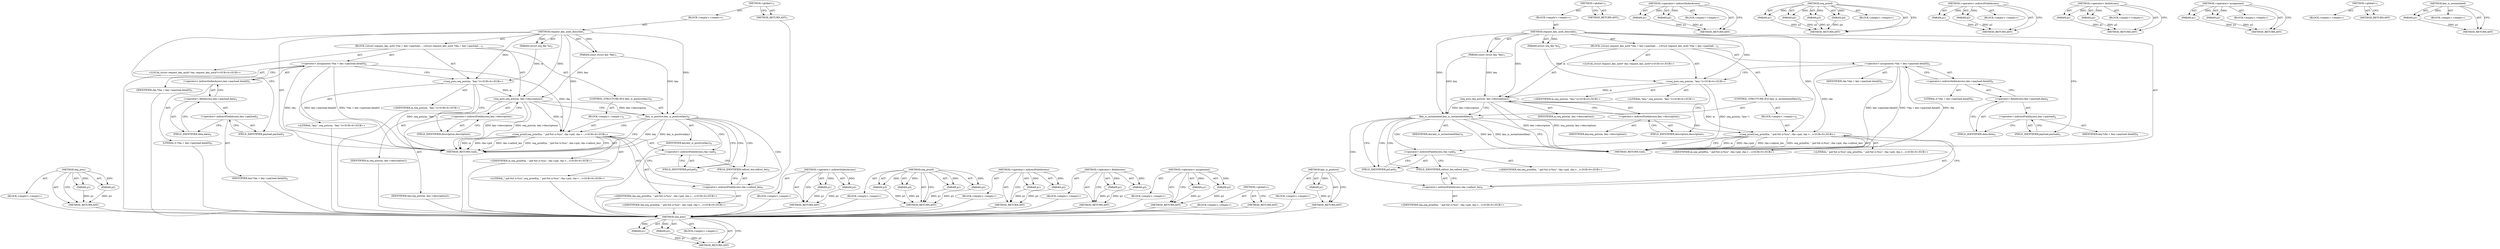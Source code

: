 digraph "key_is_positive" {
vulnerable_90 [label=<(METHOD,seq_puts)>];
vulnerable_91 [label=<(PARAM,p1)>];
vulnerable_92 [label=<(PARAM,p2)>];
vulnerable_93 [label=<(BLOCK,&lt;empty&gt;,&lt;empty&gt;)>];
vulnerable_94 [label=<(METHOD_RETURN,ANY)>];
vulnerable_6 [label=<(METHOD,&lt;global&gt;)<SUB>1</SUB>>];
vulnerable_7 [label=<(BLOCK,&lt;empty&gt;,&lt;empty&gt;)<SUB>1</SUB>>];
vulnerable_8 [label=<(METHOD,request_key_auth_describe)<SUB>1</SUB>>];
vulnerable_9 [label=<(PARAM,const struct key *key)<SUB>1</SUB>>];
vulnerable_10 [label=<(PARAM,struct seq_file *m)<SUB>2</SUB>>];
vulnerable_11 [label=<(BLOCK,{
	struct request_key_auth *rka = key-&gt;payload....,{
	struct request_key_auth *rka = key-&gt;payload....)<SUB>3</SUB>>];
vulnerable_12 [label="<(LOCAL,struct request_key_auth* rka: request_key_auth*)<SUB>4</SUB>>"];
vulnerable_13 [label=<(&lt;operator&gt;.assignment,*rka = key-&gt;payload.data[0])<SUB>4</SUB>>];
vulnerable_14 [label=<(IDENTIFIER,rka,*rka = key-&gt;payload.data[0])<SUB>4</SUB>>];
vulnerable_15 [label=<(&lt;operator&gt;.indirectIndexAccess,key-&gt;payload.data[0])<SUB>4</SUB>>];
vulnerable_16 [label=<(&lt;operator&gt;.fieldAccess,key-&gt;payload.data)<SUB>4</SUB>>];
vulnerable_17 [label=<(&lt;operator&gt;.indirectFieldAccess,key-&gt;payload)<SUB>4</SUB>>];
vulnerable_18 [label=<(IDENTIFIER,key,*rka = key-&gt;payload.data[0])<SUB>4</SUB>>];
vulnerable_19 [label=<(FIELD_IDENTIFIER,payload,payload)<SUB>4</SUB>>];
vulnerable_20 [label=<(FIELD_IDENTIFIER,data,data)<SUB>4</SUB>>];
vulnerable_21 [label=<(LITERAL,0,*rka = key-&gt;payload.data[0])<SUB>4</SUB>>];
vulnerable_22 [label="<(seq_puts,seq_puts(m, &quot;key:&quot;))<SUB>6</SUB>>"];
vulnerable_23 [label="<(IDENTIFIER,m,seq_puts(m, &quot;key:&quot;))<SUB>6</SUB>>"];
vulnerable_24 [label="<(LITERAL,&quot;key:&quot;,seq_puts(m, &quot;key:&quot;))<SUB>6</SUB>>"];
vulnerable_25 [label=<(seq_puts,seq_puts(m, key-&gt;description))<SUB>7</SUB>>];
vulnerable_26 [label=<(IDENTIFIER,m,seq_puts(m, key-&gt;description))<SUB>7</SUB>>];
vulnerable_27 [label=<(&lt;operator&gt;.indirectFieldAccess,key-&gt;description)<SUB>7</SUB>>];
vulnerable_28 [label=<(IDENTIFIER,key,seq_puts(m, key-&gt;description))<SUB>7</SUB>>];
vulnerable_29 [label=<(FIELD_IDENTIFIER,description,description)<SUB>7</SUB>>];
vulnerable_30 [label=<(CONTROL_STRUCTURE,IF,if (key_is_instantiated(key)))<SUB>8</SUB>>];
vulnerable_31 [label=<(key_is_instantiated,key_is_instantiated(key))<SUB>8</SUB>>];
vulnerable_32 [label=<(IDENTIFIER,key,key_is_instantiated(key))<SUB>8</SUB>>];
vulnerable_33 [label=<(BLOCK,&lt;empty&gt;,&lt;empty&gt;)<SUB>9</SUB>>];
vulnerable_34 [label="<(seq_printf,seq_printf(m, &quot; pid:%d ci:%zu&quot;, rka-&gt;pid, rka-&gt;...)<SUB>9</SUB>>"];
vulnerable_35 [label="<(IDENTIFIER,m,seq_printf(m, &quot; pid:%d ci:%zu&quot;, rka-&gt;pid, rka-&gt;...)<SUB>9</SUB>>"];
vulnerable_36 [label="<(LITERAL,&quot; pid:%d ci:%zu&quot;,seq_printf(m, &quot; pid:%d ci:%zu&quot;, rka-&gt;pid, rka-&gt;...)<SUB>9</SUB>>"];
vulnerable_37 [label=<(&lt;operator&gt;.indirectFieldAccess,rka-&gt;pid)<SUB>9</SUB>>];
vulnerable_38 [label="<(IDENTIFIER,rka,seq_printf(m, &quot; pid:%d ci:%zu&quot;, rka-&gt;pid, rka-&gt;...)<SUB>9</SUB>>"];
vulnerable_39 [label=<(FIELD_IDENTIFIER,pid,pid)<SUB>9</SUB>>];
vulnerable_40 [label=<(&lt;operator&gt;.indirectFieldAccess,rka-&gt;callout_len)<SUB>9</SUB>>];
vulnerable_41 [label="<(IDENTIFIER,rka,seq_printf(m, &quot; pid:%d ci:%zu&quot;, rka-&gt;pid, rka-&gt;...)<SUB>9</SUB>>"];
vulnerable_42 [label=<(FIELD_IDENTIFIER,callout_len,callout_len)<SUB>9</SUB>>];
vulnerable_43 [label=<(METHOD_RETURN,void)<SUB>1</SUB>>];
vulnerable_45 [label=<(METHOD_RETURN,ANY)<SUB>1</SUB>>];
vulnerable_75 [label=<(METHOD,&lt;operator&gt;.indirectIndexAccess)>];
vulnerable_76 [label=<(PARAM,p1)>];
vulnerable_77 [label=<(PARAM,p2)>];
vulnerable_78 [label=<(BLOCK,&lt;empty&gt;,&lt;empty&gt;)>];
vulnerable_79 [label=<(METHOD_RETURN,ANY)>];
vulnerable_99 [label=<(METHOD,seq_printf)>];
vulnerable_100 [label=<(PARAM,p1)>];
vulnerable_101 [label=<(PARAM,p2)>];
vulnerable_102 [label=<(PARAM,p3)>];
vulnerable_103 [label=<(PARAM,p4)>];
vulnerable_104 [label=<(BLOCK,&lt;empty&gt;,&lt;empty&gt;)>];
vulnerable_105 [label=<(METHOD_RETURN,ANY)>];
vulnerable_85 [label=<(METHOD,&lt;operator&gt;.indirectFieldAccess)>];
vulnerable_86 [label=<(PARAM,p1)>];
vulnerable_87 [label=<(PARAM,p2)>];
vulnerable_88 [label=<(BLOCK,&lt;empty&gt;,&lt;empty&gt;)>];
vulnerable_89 [label=<(METHOD_RETURN,ANY)>];
vulnerable_80 [label=<(METHOD,&lt;operator&gt;.fieldAccess)>];
vulnerable_81 [label=<(PARAM,p1)>];
vulnerable_82 [label=<(PARAM,p2)>];
vulnerable_83 [label=<(BLOCK,&lt;empty&gt;,&lt;empty&gt;)>];
vulnerable_84 [label=<(METHOD_RETURN,ANY)>];
vulnerable_70 [label=<(METHOD,&lt;operator&gt;.assignment)>];
vulnerable_71 [label=<(PARAM,p1)>];
vulnerable_72 [label=<(PARAM,p2)>];
vulnerable_73 [label=<(BLOCK,&lt;empty&gt;,&lt;empty&gt;)>];
vulnerable_74 [label=<(METHOD_RETURN,ANY)>];
vulnerable_64 [label=<(METHOD,&lt;global&gt;)<SUB>1</SUB>>];
vulnerable_65 [label=<(BLOCK,&lt;empty&gt;,&lt;empty&gt;)>];
vulnerable_66 [label=<(METHOD_RETURN,ANY)>];
vulnerable_95 [label=<(METHOD,key_is_instantiated)>];
vulnerable_96 [label=<(PARAM,p1)>];
vulnerable_97 [label=<(BLOCK,&lt;empty&gt;,&lt;empty&gt;)>];
vulnerable_98 [label=<(METHOD_RETURN,ANY)>];
fixed_90 [label=<(METHOD,seq_puts)>];
fixed_91 [label=<(PARAM,p1)>];
fixed_92 [label=<(PARAM,p2)>];
fixed_93 [label=<(BLOCK,&lt;empty&gt;,&lt;empty&gt;)>];
fixed_94 [label=<(METHOD_RETURN,ANY)>];
fixed_6 [label=<(METHOD,&lt;global&gt;)<SUB>1</SUB>>];
fixed_7 [label=<(BLOCK,&lt;empty&gt;,&lt;empty&gt;)<SUB>1</SUB>>];
fixed_8 [label=<(METHOD,request_key_auth_describe)<SUB>1</SUB>>];
fixed_9 [label=<(PARAM,const struct key *key)<SUB>1</SUB>>];
fixed_10 [label=<(PARAM,struct seq_file *m)<SUB>2</SUB>>];
fixed_11 [label=<(BLOCK,{
	struct request_key_auth *rka = key-&gt;payload....,{
	struct request_key_auth *rka = key-&gt;payload....)<SUB>3</SUB>>];
fixed_12 [label="<(LOCAL,struct request_key_auth* rka: request_key_auth*)<SUB>4</SUB>>"];
fixed_13 [label=<(&lt;operator&gt;.assignment,*rka = key-&gt;payload.data[0])<SUB>4</SUB>>];
fixed_14 [label=<(IDENTIFIER,rka,*rka = key-&gt;payload.data[0])<SUB>4</SUB>>];
fixed_15 [label=<(&lt;operator&gt;.indirectIndexAccess,key-&gt;payload.data[0])<SUB>4</SUB>>];
fixed_16 [label=<(&lt;operator&gt;.fieldAccess,key-&gt;payload.data)<SUB>4</SUB>>];
fixed_17 [label=<(&lt;operator&gt;.indirectFieldAccess,key-&gt;payload)<SUB>4</SUB>>];
fixed_18 [label=<(IDENTIFIER,key,*rka = key-&gt;payload.data[0])<SUB>4</SUB>>];
fixed_19 [label=<(FIELD_IDENTIFIER,payload,payload)<SUB>4</SUB>>];
fixed_20 [label=<(FIELD_IDENTIFIER,data,data)<SUB>4</SUB>>];
fixed_21 [label=<(LITERAL,0,*rka = key-&gt;payload.data[0])<SUB>4</SUB>>];
fixed_22 [label="<(seq_puts,seq_puts(m, &quot;key:&quot;))<SUB>6</SUB>>"];
fixed_23 [label="<(IDENTIFIER,m,seq_puts(m, &quot;key:&quot;))<SUB>6</SUB>>"];
fixed_24 [label="<(LITERAL,&quot;key:&quot;,seq_puts(m, &quot;key:&quot;))<SUB>6</SUB>>"];
fixed_25 [label=<(seq_puts,seq_puts(m, key-&gt;description))<SUB>7</SUB>>];
fixed_26 [label=<(IDENTIFIER,m,seq_puts(m, key-&gt;description))<SUB>7</SUB>>];
fixed_27 [label=<(&lt;operator&gt;.indirectFieldAccess,key-&gt;description)<SUB>7</SUB>>];
fixed_28 [label=<(IDENTIFIER,key,seq_puts(m, key-&gt;description))<SUB>7</SUB>>];
fixed_29 [label=<(FIELD_IDENTIFIER,description,description)<SUB>7</SUB>>];
fixed_30 [label=<(CONTROL_STRUCTURE,IF,if (key_is_positive(key)))<SUB>8</SUB>>];
fixed_31 [label=<(key_is_positive,key_is_positive(key))<SUB>8</SUB>>];
fixed_32 [label=<(IDENTIFIER,key,key_is_positive(key))<SUB>8</SUB>>];
fixed_33 [label=<(BLOCK,&lt;empty&gt;,&lt;empty&gt;)<SUB>9</SUB>>];
fixed_34 [label="<(seq_printf,seq_printf(m, &quot; pid:%d ci:%zu&quot;, rka-&gt;pid, rka-&gt;...)<SUB>9</SUB>>"];
fixed_35 [label="<(IDENTIFIER,m,seq_printf(m, &quot; pid:%d ci:%zu&quot;, rka-&gt;pid, rka-&gt;...)<SUB>9</SUB>>"];
fixed_36 [label="<(LITERAL,&quot; pid:%d ci:%zu&quot;,seq_printf(m, &quot; pid:%d ci:%zu&quot;, rka-&gt;pid, rka-&gt;...)<SUB>9</SUB>>"];
fixed_37 [label=<(&lt;operator&gt;.indirectFieldAccess,rka-&gt;pid)<SUB>9</SUB>>];
fixed_38 [label="<(IDENTIFIER,rka,seq_printf(m, &quot; pid:%d ci:%zu&quot;, rka-&gt;pid, rka-&gt;...)<SUB>9</SUB>>"];
fixed_39 [label=<(FIELD_IDENTIFIER,pid,pid)<SUB>9</SUB>>];
fixed_40 [label=<(&lt;operator&gt;.indirectFieldAccess,rka-&gt;callout_len)<SUB>9</SUB>>];
fixed_41 [label="<(IDENTIFIER,rka,seq_printf(m, &quot; pid:%d ci:%zu&quot;, rka-&gt;pid, rka-&gt;...)<SUB>9</SUB>>"];
fixed_42 [label=<(FIELD_IDENTIFIER,callout_len,callout_len)<SUB>9</SUB>>];
fixed_43 [label=<(METHOD_RETURN,void)<SUB>1</SUB>>];
fixed_45 [label=<(METHOD_RETURN,ANY)<SUB>1</SUB>>];
fixed_75 [label=<(METHOD,&lt;operator&gt;.indirectIndexAccess)>];
fixed_76 [label=<(PARAM,p1)>];
fixed_77 [label=<(PARAM,p2)>];
fixed_78 [label=<(BLOCK,&lt;empty&gt;,&lt;empty&gt;)>];
fixed_79 [label=<(METHOD_RETURN,ANY)>];
fixed_99 [label=<(METHOD,seq_printf)>];
fixed_100 [label=<(PARAM,p1)>];
fixed_101 [label=<(PARAM,p2)>];
fixed_102 [label=<(PARAM,p3)>];
fixed_103 [label=<(PARAM,p4)>];
fixed_104 [label=<(BLOCK,&lt;empty&gt;,&lt;empty&gt;)>];
fixed_105 [label=<(METHOD_RETURN,ANY)>];
fixed_85 [label=<(METHOD,&lt;operator&gt;.indirectFieldAccess)>];
fixed_86 [label=<(PARAM,p1)>];
fixed_87 [label=<(PARAM,p2)>];
fixed_88 [label=<(BLOCK,&lt;empty&gt;,&lt;empty&gt;)>];
fixed_89 [label=<(METHOD_RETURN,ANY)>];
fixed_80 [label=<(METHOD,&lt;operator&gt;.fieldAccess)>];
fixed_81 [label=<(PARAM,p1)>];
fixed_82 [label=<(PARAM,p2)>];
fixed_83 [label=<(BLOCK,&lt;empty&gt;,&lt;empty&gt;)>];
fixed_84 [label=<(METHOD_RETURN,ANY)>];
fixed_70 [label=<(METHOD,&lt;operator&gt;.assignment)>];
fixed_71 [label=<(PARAM,p1)>];
fixed_72 [label=<(PARAM,p2)>];
fixed_73 [label=<(BLOCK,&lt;empty&gt;,&lt;empty&gt;)>];
fixed_74 [label=<(METHOD_RETURN,ANY)>];
fixed_64 [label=<(METHOD,&lt;global&gt;)<SUB>1</SUB>>];
fixed_65 [label=<(BLOCK,&lt;empty&gt;,&lt;empty&gt;)>];
fixed_66 [label=<(METHOD_RETURN,ANY)>];
fixed_95 [label=<(METHOD,key_is_positive)>];
fixed_96 [label=<(PARAM,p1)>];
fixed_97 [label=<(BLOCK,&lt;empty&gt;,&lt;empty&gt;)>];
fixed_98 [label=<(METHOD_RETURN,ANY)>];
vulnerable_90 -> vulnerable_91  [key=0, label="AST: "];
vulnerable_90 -> vulnerable_91  [key=1, label="DDG: "];
vulnerable_90 -> vulnerable_93  [key=0, label="AST: "];
vulnerable_90 -> vulnerable_92  [key=0, label="AST: "];
vulnerable_90 -> vulnerable_92  [key=1, label="DDG: "];
vulnerable_90 -> vulnerable_94  [key=0, label="AST: "];
vulnerable_90 -> vulnerable_94  [key=1, label="CFG: "];
vulnerable_91 -> vulnerable_94  [key=0, label="DDG: p1"];
vulnerable_92 -> vulnerable_94  [key=0, label="DDG: p2"];
vulnerable_6 -> vulnerable_7  [key=0, label="AST: "];
vulnerable_6 -> vulnerable_45  [key=0, label="AST: "];
vulnerable_6 -> vulnerable_45  [key=1, label="CFG: "];
vulnerable_7 -> vulnerable_8  [key=0, label="AST: "];
vulnerable_8 -> vulnerable_9  [key=0, label="AST: "];
vulnerable_8 -> vulnerable_9  [key=1, label="DDG: "];
vulnerable_8 -> vulnerable_10  [key=0, label="AST: "];
vulnerable_8 -> vulnerable_10  [key=1, label="DDG: "];
vulnerable_8 -> vulnerable_11  [key=0, label="AST: "];
vulnerable_8 -> vulnerable_43  [key=0, label="AST: "];
vulnerable_8 -> vulnerable_19  [key=0, label="CFG: "];
vulnerable_8 -> vulnerable_22  [key=0, label="DDG: "];
vulnerable_8 -> vulnerable_25  [key=0, label="DDG: "];
vulnerable_8 -> vulnerable_31  [key=0, label="DDG: "];
vulnerable_8 -> vulnerable_34  [key=0, label="DDG: "];
vulnerable_9 -> vulnerable_25  [key=0, label="DDG: key"];
vulnerable_9 -> vulnerable_31  [key=0, label="DDG: key"];
vulnerable_10 -> vulnerable_22  [key=0, label="DDG: m"];
vulnerable_11 -> vulnerable_12  [key=0, label="AST: "];
vulnerable_11 -> vulnerable_13  [key=0, label="AST: "];
vulnerable_11 -> vulnerable_22  [key=0, label="AST: "];
vulnerable_11 -> vulnerable_25  [key=0, label="AST: "];
vulnerable_11 -> vulnerable_30  [key=0, label="AST: "];
vulnerable_13 -> vulnerable_14  [key=0, label="AST: "];
vulnerable_13 -> vulnerable_15  [key=0, label="AST: "];
vulnerable_13 -> vulnerable_22  [key=0, label="CFG: "];
vulnerable_13 -> vulnerable_43  [key=0, label="DDG: rka"];
vulnerable_13 -> vulnerable_43  [key=1, label="DDG: key-&gt;payload.data[0]"];
vulnerable_13 -> vulnerable_43  [key=2, label="DDG: *rka = key-&gt;payload.data[0]"];
vulnerable_13 -> vulnerable_34  [key=0, label="DDG: rka"];
vulnerable_15 -> vulnerable_16  [key=0, label="AST: "];
vulnerable_15 -> vulnerable_21  [key=0, label="AST: "];
vulnerable_15 -> vulnerable_13  [key=0, label="CFG: "];
vulnerable_16 -> vulnerable_17  [key=0, label="AST: "];
vulnerable_16 -> vulnerable_20  [key=0, label="AST: "];
vulnerable_16 -> vulnerable_15  [key=0, label="CFG: "];
vulnerable_17 -> vulnerable_18  [key=0, label="AST: "];
vulnerable_17 -> vulnerable_19  [key=0, label="AST: "];
vulnerable_17 -> vulnerable_20  [key=0, label="CFG: "];
vulnerable_19 -> vulnerable_17  [key=0, label="CFG: "];
vulnerable_20 -> vulnerable_16  [key=0, label="CFG: "];
vulnerable_22 -> vulnerable_23  [key=0, label="AST: "];
vulnerable_22 -> vulnerable_24  [key=0, label="AST: "];
vulnerable_22 -> vulnerable_29  [key=0, label="CFG: "];
vulnerable_22 -> vulnerable_43  [key=0, label="DDG: seq_puts(m, &quot;key:&quot;)"];
vulnerable_22 -> vulnerable_25  [key=0, label="DDG: m"];
vulnerable_25 -> vulnerable_26  [key=0, label="AST: "];
vulnerable_25 -> vulnerable_27  [key=0, label="AST: "];
vulnerable_25 -> vulnerable_31  [key=0, label="CFG: "];
vulnerable_25 -> vulnerable_31  [key=1, label="DDG: key-&gt;description"];
vulnerable_25 -> vulnerable_43  [key=0, label="DDG: key-&gt;description"];
vulnerable_25 -> vulnerable_43  [key=1, label="DDG: seq_puts(m, key-&gt;description)"];
vulnerable_25 -> vulnerable_34  [key=0, label="DDG: m"];
vulnerable_27 -> vulnerable_28  [key=0, label="AST: "];
vulnerable_27 -> vulnerable_29  [key=0, label="AST: "];
vulnerable_27 -> vulnerable_25  [key=0, label="CFG: "];
vulnerable_29 -> vulnerable_27  [key=0, label="CFG: "];
vulnerable_30 -> vulnerable_31  [key=0, label="AST: "];
vulnerable_30 -> vulnerable_33  [key=0, label="AST: "];
vulnerable_31 -> vulnerable_32  [key=0, label="AST: "];
vulnerable_31 -> vulnerable_43  [key=0, label="CFG: "];
vulnerable_31 -> vulnerable_43  [key=1, label="DDG: key"];
vulnerable_31 -> vulnerable_43  [key=2, label="DDG: key_is_instantiated(key)"];
vulnerable_31 -> vulnerable_39  [key=0, label="CFG: "];
vulnerable_31 -> vulnerable_39  [key=1, label="CDG: "];
vulnerable_31 -> vulnerable_40  [key=0, label="CDG: "];
vulnerable_31 -> vulnerable_34  [key=0, label="CDG: "];
vulnerable_31 -> vulnerable_42  [key=0, label="CDG: "];
vulnerable_31 -> vulnerable_37  [key=0, label="CDG: "];
vulnerable_33 -> vulnerable_34  [key=0, label="AST: "];
vulnerable_34 -> vulnerable_35  [key=0, label="AST: "];
vulnerable_34 -> vulnerable_36  [key=0, label="AST: "];
vulnerable_34 -> vulnerable_37  [key=0, label="AST: "];
vulnerable_34 -> vulnerable_40  [key=0, label="AST: "];
vulnerable_34 -> vulnerable_43  [key=0, label="CFG: "];
vulnerable_34 -> vulnerable_43  [key=1, label="DDG: m"];
vulnerable_34 -> vulnerable_43  [key=2, label="DDG: rka-&gt;pid"];
vulnerable_34 -> vulnerable_43  [key=3, label="DDG: rka-&gt;callout_len"];
vulnerable_34 -> vulnerable_43  [key=4, label="DDG: seq_printf(m, &quot; pid:%d ci:%zu&quot;, rka-&gt;pid, rka-&gt;callout_len)"];
vulnerable_37 -> vulnerable_38  [key=0, label="AST: "];
vulnerable_37 -> vulnerable_39  [key=0, label="AST: "];
vulnerable_37 -> vulnerable_42  [key=0, label="CFG: "];
vulnerable_39 -> vulnerable_37  [key=0, label="CFG: "];
vulnerable_40 -> vulnerable_41  [key=0, label="AST: "];
vulnerable_40 -> vulnerable_42  [key=0, label="AST: "];
vulnerable_40 -> vulnerable_34  [key=0, label="CFG: "];
vulnerable_42 -> vulnerable_40  [key=0, label="CFG: "];
vulnerable_75 -> vulnerable_76  [key=0, label="AST: "];
vulnerable_75 -> vulnerable_76  [key=1, label="DDG: "];
vulnerable_75 -> vulnerable_78  [key=0, label="AST: "];
vulnerable_75 -> vulnerable_77  [key=0, label="AST: "];
vulnerable_75 -> vulnerable_77  [key=1, label="DDG: "];
vulnerable_75 -> vulnerable_79  [key=0, label="AST: "];
vulnerable_75 -> vulnerable_79  [key=1, label="CFG: "];
vulnerable_76 -> vulnerable_79  [key=0, label="DDG: p1"];
vulnerable_77 -> vulnerable_79  [key=0, label="DDG: p2"];
vulnerable_99 -> vulnerable_100  [key=0, label="AST: "];
vulnerable_99 -> vulnerable_100  [key=1, label="DDG: "];
vulnerable_99 -> vulnerable_104  [key=0, label="AST: "];
vulnerable_99 -> vulnerable_101  [key=0, label="AST: "];
vulnerable_99 -> vulnerable_101  [key=1, label="DDG: "];
vulnerable_99 -> vulnerable_105  [key=0, label="AST: "];
vulnerable_99 -> vulnerable_105  [key=1, label="CFG: "];
vulnerable_99 -> vulnerable_102  [key=0, label="AST: "];
vulnerable_99 -> vulnerable_102  [key=1, label="DDG: "];
vulnerable_99 -> vulnerable_103  [key=0, label="AST: "];
vulnerable_99 -> vulnerable_103  [key=1, label="DDG: "];
vulnerable_100 -> vulnerable_105  [key=0, label="DDG: p1"];
vulnerable_101 -> vulnerable_105  [key=0, label="DDG: p2"];
vulnerable_102 -> vulnerable_105  [key=0, label="DDG: p3"];
vulnerable_103 -> vulnerable_105  [key=0, label="DDG: p4"];
vulnerable_85 -> vulnerable_86  [key=0, label="AST: "];
vulnerable_85 -> vulnerable_86  [key=1, label="DDG: "];
vulnerable_85 -> vulnerable_88  [key=0, label="AST: "];
vulnerable_85 -> vulnerable_87  [key=0, label="AST: "];
vulnerable_85 -> vulnerable_87  [key=1, label="DDG: "];
vulnerable_85 -> vulnerable_89  [key=0, label="AST: "];
vulnerable_85 -> vulnerable_89  [key=1, label="CFG: "];
vulnerable_86 -> vulnerable_89  [key=0, label="DDG: p1"];
vulnerable_87 -> vulnerable_89  [key=0, label="DDG: p2"];
vulnerable_80 -> vulnerable_81  [key=0, label="AST: "];
vulnerable_80 -> vulnerable_81  [key=1, label="DDG: "];
vulnerable_80 -> vulnerable_83  [key=0, label="AST: "];
vulnerable_80 -> vulnerable_82  [key=0, label="AST: "];
vulnerable_80 -> vulnerable_82  [key=1, label="DDG: "];
vulnerable_80 -> vulnerable_84  [key=0, label="AST: "];
vulnerable_80 -> vulnerable_84  [key=1, label="CFG: "];
vulnerable_81 -> vulnerable_84  [key=0, label="DDG: p1"];
vulnerable_82 -> vulnerable_84  [key=0, label="DDG: p2"];
vulnerable_70 -> vulnerable_71  [key=0, label="AST: "];
vulnerable_70 -> vulnerable_71  [key=1, label="DDG: "];
vulnerable_70 -> vulnerable_73  [key=0, label="AST: "];
vulnerable_70 -> vulnerable_72  [key=0, label="AST: "];
vulnerable_70 -> vulnerable_72  [key=1, label="DDG: "];
vulnerable_70 -> vulnerable_74  [key=0, label="AST: "];
vulnerable_70 -> vulnerable_74  [key=1, label="CFG: "];
vulnerable_71 -> vulnerable_74  [key=0, label="DDG: p1"];
vulnerable_72 -> vulnerable_74  [key=0, label="DDG: p2"];
vulnerable_64 -> vulnerable_65  [key=0, label="AST: "];
vulnerable_64 -> vulnerable_66  [key=0, label="AST: "];
vulnerable_64 -> vulnerable_66  [key=1, label="CFG: "];
vulnerable_95 -> vulnerable_96  [key=0, label="AST: "];
vulnerable_95 -> vulnerable_96  [key=1, label="DDG: "];
vulnerable_95 -> vulnerable_97  [key=0, label="AST: "];
vulnerable_95 -> vulnerable_98  [key=0, label="AST: "];
vulnerable_95 -> vulnerable_98  [key=1, label="CFG: "];
vulnerable_96 -> vulnerable_98  [key=0, label="DDG: p1"];
fixed_90 -> fixed_91  [key=0, label="AST: "];
fixed_90 -> fixed_91  [key=1, label="DDG: "];
fixed_90 -> fixed_93  [key=0, label="AST: "];
fixed_90 -> fixed_92  [key=0, label="AST: "];
fixed_90 -> fixed_92  [key=1, label="DDG: "];
fixed_90 -> fixed_94  [key=0, label="AST: "];
fixed_90 -> fixed_94  [key=1, label="CFG: "];
fixed_91 -> fixed_94  [key=0, label="DDG: p1"];
fixed_92 -> fixed_94  [key=0, label="DDG: p2"];
fixed_93 -> vulnerable_90  [key=0];
fixed_94 -> vulnerable_90  [key=0];
fixed_6 -> fixed_7  [key=0, label="AST: "];
fixed_6 -> fixed_45  [key=0, label="AST: "];
fixed_6 -> fixed_45  [key=1, label="CFG: "];
fixed_7 -> fixed_8  [key=0, label="AST: "];
fixed_8 -> fixed_9  [key=0, label="AST: "];
fixed_8 -> fixed_9  [key=1, label="DDG: "];
fixed_8 -> fixed_10  [key=0, label="AST: "];
fixed_8 -> fixed_10  [key=1, label="DDG: "];
fixed_8 -> fixed_11  [key=0, label="AST: "];
fixed_8 -> fixed_43  [key=0, label="AST: "];
fixed_8 -> fixed_19  [key=0, label="CFG: "];
fixed_8 -> fixed_22  [key=0, label="DDG: "];
fixed_8 -> fixed_25  [key=0, label="DDG: "];
fixed_8 -> fixed_31  [key=0, label="DDG: "];
fixed_8 -> fixed_34  [key=0, label="DDG: "];
fixed_9 -> fixed_25  [key=0, label="DDG: key"];
fixed_9 -> fixed_31  [key=0, label="DDG: key"];
fixed_10 -> fixed_22  [key=0, label="DDG: m"];
fixed_11 -> fixed_12  [key=0, label="AST: "];
fixed_11 -> fixed_13  [key=0, label="AST: "];
fixed_11 -> fixed_22  [key=0, label="AST: "];
fixed_11 -> fixed_25  [key=0, label="AST: "];
fixed_11 -> fixed_30  [key=0, label="AST: "];
fixed_12 -> vulnerable_90  [key=0];
fixed_13 -> fixed_14  [key=0, label="AST: "];
fixed_13 -> fixed_15  [key=0, label="AST: "];
fixed_13 -> fixed_22  [key=0, label="CFG: "];
fixed_13 -> fixed_43  [key=0, label="DDG: rka"];
fixed_13 -> fixed_43  [key=1, label="DDG: key-&gt;payload.data[0]"];
fixed_13 -> fixed_43  [key=2, label="DDG: *rka = key-&gt;payload.data[0]"];
fixed_13 -> fixed_34  [key=0, label="DDG: rka"];
fixed_14 -> vulnerable_90  [key=0];
fixed_15 -> fixed_16  [key=0, label="AST: "];
fixed_15 -> fixed_21  [key=0, label="AST: "];
fixed_15 -> fixed_13  [key=0, label="CFG: "];
fixed_16 -> fixed_17  [key=0, label="AST: "];
fixed_16 -> fixed_20  [key=0, label="AST: "];
fixed_16 -> fixed_15  [key=0, label="CFG: "];
fixed_17 -> fixed_18  [key=0, label="AST: "];
fixed_17 -> fixed_19  [key=0, label="AST: "];
fixed_17 -> fixed_20  [key=0, label="CFG: "];
fixed_18 -> vulnerable_90  [key=0];
fixed_19 -> fixed_17  [key=0, label="CFG: "];
fixed_20 -> fixed_16  [key=0, label="CFG: "];
fixed_21 -> vulnerable_90  [key=0];
fixed_22 -> fixed_23  [key=0, label="AST: "];
fixed_22 -> fixed_24  [key=0, label="AST: "];
fixed_22 -> fixed_29  [key=0, label="CFG: "];
fixed_22 -> fixed_43  [key=0, label="DDG: seq_puts(m, &quot;key:&quot;)"];
fixed_22 -> fixed_25  [key=0, label="DDG: m"];
fixed_23 -> vulnerable_90  [key=0];
fixed_24 -> vulnerable_90  [key=0];
fixed_25 -> fixed_26  [key=0, label="AST: "];
fixed_25 -> fixed_27  [key=0, label="AST: "];
fixed_25 -> fixed_31  [key=0, label="CFG: "];
fixed_25 -> fixed_31  [key=1, label="DDG: key-&gt;description"];
fixed_25 -> fixed_43  [key=0, label="DDG: key-&gt;description"];
fixed_25 -> fixed_43  [key=1, label="DDG: seq_puts(m, key-&gt;description)"];
fixed_25 -> fixed_34  [key=0, label="DDG: m"];
fixed_26 -> vulnerable_90  [key=0];
fixed_27 -> fixed_28  [key=0, label="AST: "];
fixed_27 -> fixed_29  [key=0, label="AST: "];
fixed_27 -> fixed_25  [key=0, label="CFG: "];
fixed_28 -> vulnerable_90  [key=0];
fixed_29 -> fixed_27  [key=0, label="CFG: "];
fixed_30 -> fixed_31  [key=0, label="AST: "];
fixed_30 -> fixed_33  [key=0, label="AST: "];
fixed_31 -> fixed_32  [key=0, label="AST: "];
fixed_31 -> fixed_43  [key=0, label="CFG: "];
fixed_31 -> fixed_43  [key=1, label="DDG: key"];
fixed_31 -> fixed_43  [key=2, label="DDG: key_is_positive(key)"];
fixed_31 -> fixed_39  [key=0, label="CFG: "];
fixed_31 -> fixed_39  [key=1, label="CDG: "];
fixed_31 -> fixed_40  [key=0, label="CDG: "];
fixed_31 -> fixed_34  [key=0, label="CDG: "];
fixed_31 -> fixed_42  [key=0, label="CDG: "];
fixed_31 -> fixed_37  [key=0, label="CDG: "];
fixed_32 -> vulnerable_90  [key=0];
fixed_33 -> fixed_34  [key=0, label="AST: "];
fixed_34 -> fixed_35  [key=0, label="AST: "];
fixed_34 -> fixed_36  [key=0, label="AST: "];
fixed_34 -> fixed_37  [key=0, label="AST: "];
fixed_34 -> fixed_40  [key=0, label="AST: "];
fixed_34 -> fixed_43  [key=0, label="CFG: "];
fixed_34 -> fixed_43  [key=1, label="DDG: m"];
fixed_34 -> fixed_43  [key=2, label="DDG: rka-&gt;pid"];
fixed_34 -> fixed_43  [key=3, label="DDG: rka-&gt;callout_len"];
fixed_34 -> fixed_43  [key=4, label="DDG: seq_printf(m, &quot; pid:%d ci:%zu&quot;, rka-&gt;pid, rka-&gt;callout_len)"];
fixed_35 -> vulnerable_90  [key=0];
fixed_36 -> vulnerable_90  [key=0];
fixed_37 -> fixed_38  [key=0, label="AST: "];
fixed_37 -> fixed_39  [key=0, label="AST: "];
fixed_37 -> fixed_42  [key=0, label="CFG: "];
fixed_38 -> vulnerable_90  [key=0];
fixed_39 -> fixed_37  [key=0, label="CFG: "];
fixed_40 -> fixed_41  [key=0, label="AST: "];
fixed_40 -> fixed_42  [key=0, label="AST: "];
fixed_40 -> fixed_34  [key=0, label="CFG: "];
fixed_41 -> vulnerable_90  [key=0];
fixed_42 -> fixed_40  [key=0, label="CFG: "];
fixed_43 -> vulnerable_90  [key=0];
fixed_45 -> vulnerable_90  [key=0];
fixed_75 -> fixed_76  [key=0, label="AST: "];
fixed_75 -> fixed_76  [key=1, label="DDG: "];
fixed_75 -> fixed_78  [key=0, label="AST: "];
fixed_75 -> fixed_77  [key=0, label="AST: "];
fixed_75 -> fixed_77  [key=1, label="DDG: "];
fixed_75 -> fixed_79  [key=0, label="AST: "];
fixed_75 -> fixed_79  [key=1, label="CFG: "];
fixed_76 -> fixed_79  [key=0, label="DDG: p1"];
fixed_77 -> fixed_79  [key=0, label="DDG: p2"];
fixed_78 -> vulnerable_90  [key=0];
fixed_79 -> vulnerable_90  [key=0];
fixed_99 -> fixed_100  [key=0, label="AST: "];
fixed_99 -> fixed_100  [key=1, label="DDG: "];
fixed_99 -> fixed_104  [key=0, label="AST: "];
fixed_99 -> fixed_101  [key=0, label="AST: "];
fixed_99 -> fixed_101  [key=1, label="DDG: "];
fixed_99 -> fixed_105  [key=0, label="AST: "];
fixed_99 -> fixed_105  [key=1, label="CFG: "];
fixed_99 -> fixed_102  [key=0, label="AST: "];
fixed_99 -> fixed_102  [key=1, label="DDG: "];
fixed_99 -> fixed_103  [key=0, label="AST: "];
fixed_99 -> fixed_103  [key=1, label="DDG: "];
fixed_100 -> fixed_105  [key=0, label="DDG: p1"];
fixed_101 -> fixed_105  [key=0, label="DDG: p2"];
fixed_102 -> fixed_105  [key=0, label="DDG: p3"];
fixed_103 -> fixed_105  [key=0, label="DDG: p4"];
fixed_104 -> vulnerable_90  [key=0];
fixed_105 -> vulnerable_90  [key=0];
fixed_85 -> fixed_86  [key=0, label="AST: "];
fixed_85 -> fixed_86  [key=1, label="DDG: "];
fixed_85 -> fixed_88  [key=0, label="AST: "];
fixed_85 -> fixed_87  [key=0, label="AST: "];
fixed_85 -> fixed_87  [key=1, label="DDG: "];
fixed_85 -> fixed_89  [key=0, label="AST: "];
fixed_85 -> fixed_89  [key=1, label="CFG: "];
fixed_86 -> fixed_89  [key=0, label="DDG: p1"];
fixed_87 -> fixed_89  [key=0, label="DDG: p2"];
fixed_88 -> vulnerable_90  [key=0];
fixed_89 -> vulnerable_90  [key=0];
fixed_80 -> fixed_81  [key=0, label="AST: "];
fixed_80 -> fixed_81  [key=1, label="DDG: "];
fixed_80 -> fixed_83  [key=0, label="AST: "];
fixed_80 -> fixed_82  [key=0, label="AST: "];
fixed_80 -> fixed_82  [key=1, label="DDG: "];
fixed_80 -> fixed_84  [key=0, label="AST: "];
fixed_80 -> fixed_84  [key=1, label="CFG: "];
fixed_81 -> fixed_84  [key=0, label="DDG: p1"];
fixed_82 -> fixed_84  [key=0, label="DDG: p2"];
fixed_83 -> vulnerable_90  [key=0];
fixed_84 -> vulnerable_90  [key=0];
fixed_70 -> fixed_71  [key=0, label="AST: "];
fixed_70 -> fixed_71  [key=1, label="DDG: "];
fixed_70 -> fixed_73  [key=0, label="AST: "];
fixed_70 -> fixed_72  [key=0, label="AST: "];
fixed_70 -> fixed_72  [key=1, label="DDG: "];
fixed_70 -> fixed_74  [key=0, label="AST: "];
fixed_70 -> fixed_74  [key=1, label="CFG: "];
fixed_71 -> fixed_74  [key=0, label="DDG: p1"];
fixed_72 -> fixed_74  [key=0, label="DDG: p2"];
fixed_73 -> vulnerable_90  [key=0];
fixed_74 -> vulnerable_90  [key=0];
fixed_64 -> fixed_65  [key=0, label="AST: "];
fixed_64 -> fixed_66  [key=0, label="AST: "];
fixed_64 -> fixed_66  [key=1, label="CFG: "];
fixed_65 -> vulnerable_90  [key=0];
fixed_66 -> vulnerable_90  [key=0];
fixed_95 -> fixed_96  [key=0, label="AST: "];
fixed_95 -> fixed_96  [key=1, label="DDG: "];
fixed_95 -> fixed_97  [key=0, label="AST: "];
fixed_95 -> fixed_98  [key=0, label="AST: "];
fixed_95 -> fixed_98  [key=1, label="CFG: "];
fixed_96 -> fixed_98  [key=0, label="DDG: p1"];
fixed_97 -> vulnerable_90  [key=0];
fixed_98 -> vulnerable_90  [key=0];
}
